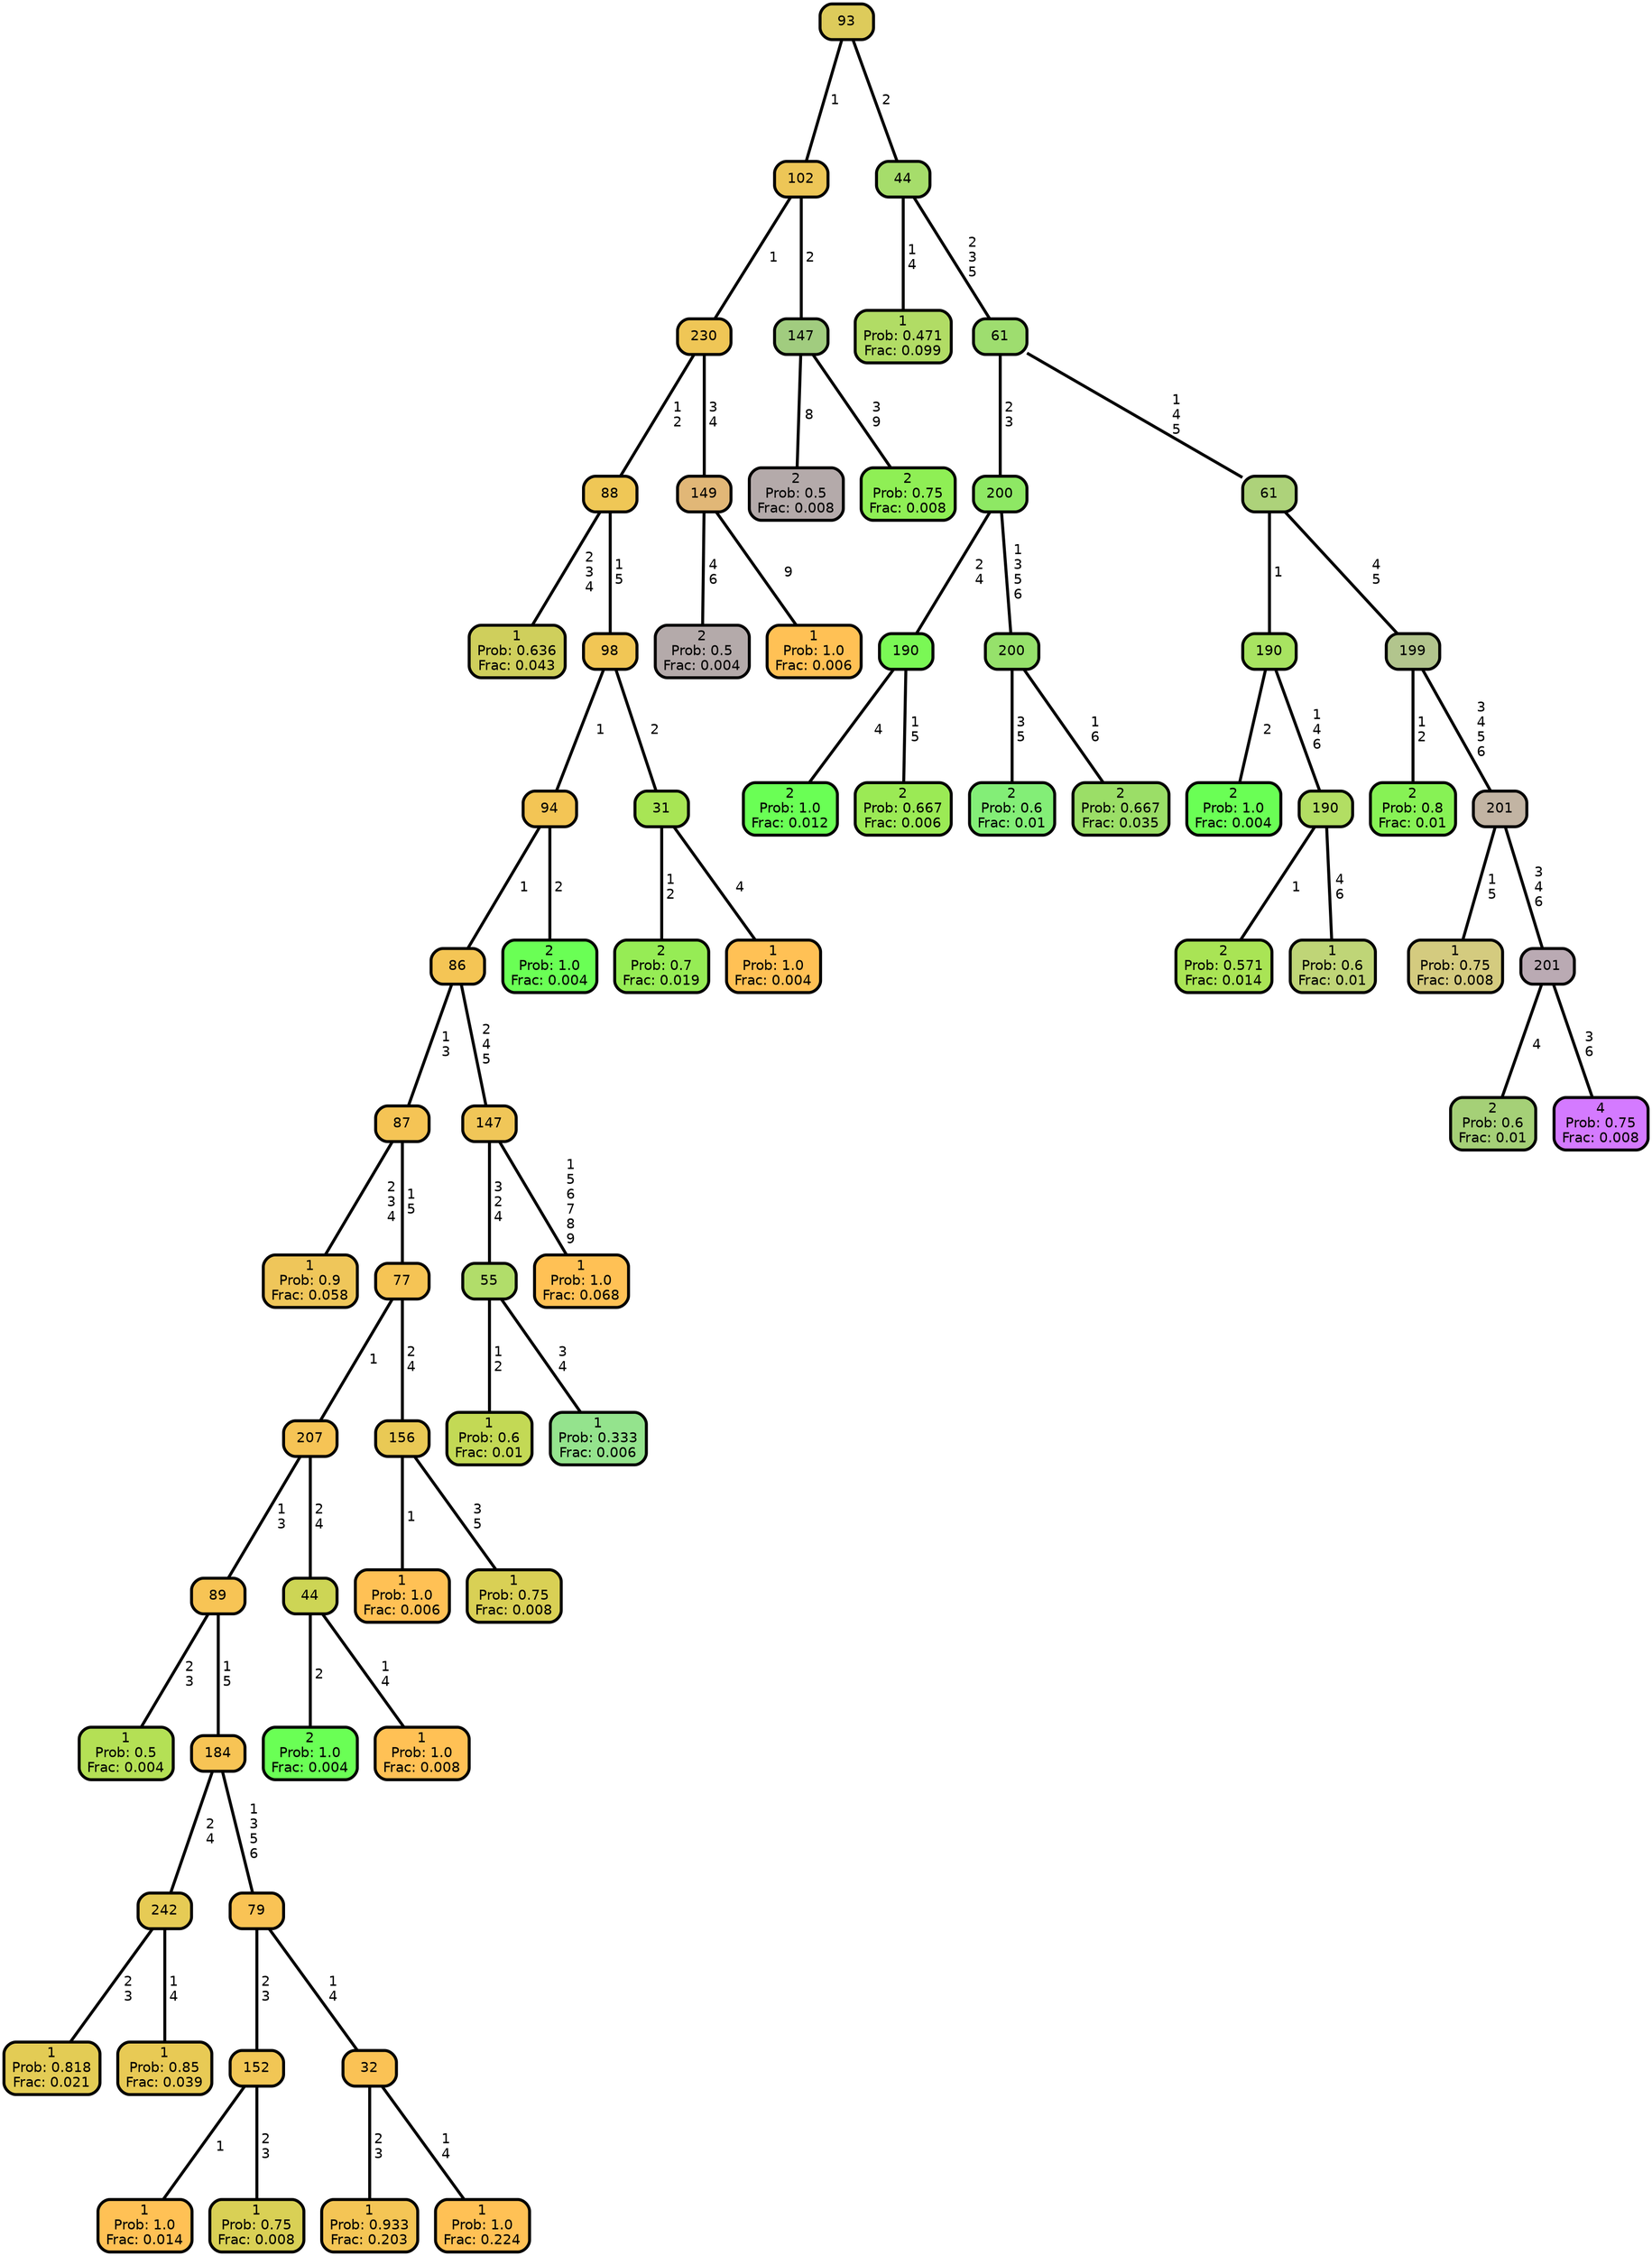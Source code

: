graph Tree {
node [shape=box, style="filled, rounded",color="black",penwidth="3",fontcolor="black",                 fontname=helvetica] ;
graph [ranksep="0 equally", splines=straight,                 bgcolor=transparent, dpi=200] ;
edge [fontname=helvetica, color=black] ;
0 [label="1
Prob: 0.636
Frac: 0.043", fillcolor="#cfcf5c"] ;
1 [label="88", fillcolor="#efc756"] ;
2 [label="1
Prob: 0.9
Frac: 0.058", fillcolor="#efc65a"] ;
3 [label="87", fillcolor="#f5c455"] ;
4 [label="1
Prob: 0.5
Frac: 0.004", fillcolor="#b4e055"] ;
5 [label="89", fillcolor="#f7c455"] ;
6 [label="1
Prob: 0.818
Frac: 0.021", fillcolor="#e3cc55"] ;
7 [label="242", fillcolor="#e6cb55"] ;
8 [label="1
Prob: 0.85
Frac: 0.039", fillcolor="#e8ca55"] ;
9 [label="184", fillcolor="#f7c455"] ;
10 [label="1
Prob: 1.0
Frac: 0.014", fillcolor="#ffc155"] ;
11 [label="152", fillcolor="#f1c655"] ;
12 [label="1
Prob: 0.75
Frac: 0.008", fillcolor="#d9d055"] ;
13 [label="79", fillcolor="#f9c355"] ;
14 [label="1
Prob: 0.933
Frac: 0.203", fillcolor="#f4c555"] ;
15 [label="32", fillcolor="#fac255"] ;
16 [label="1
Prob: 1.0
Frac: 0.224", fillcolor="#ffc155"] ;
17 [label="207", fillcolor="#f6c455"] ;
18 [label="2
Prob: 1.0
Frac: 0.004", fillcolor="#6aff55"] ;
19 [label="44", fillcolor="#cdd555"] ;
20 [label="1
Prob: 1.0
Frac: 0.008", fillcolor="#ffc155"] ;
21 [label="77", fillcolor="#f5c455"] ;
22 [label="1
Prob: 1.0
Frac: 0.006", fillcolor="#ffc155"] ;
23 [label="156", fillcolor="#e9c955"] ;
24 [label="1
Prob: 0.75
Frac: 0.008", fillcolor="#d9d055"] ;
25 [label="86", fillcolor="#f4c555"] ;
26 [label="1
Prob: 0.6
Frac: 0.01", fillcolor="#c3d955"] ;
27 [label="55", fillcolor="#b1dd6a"] ;
28 [label="1
Prob: 0.333
Frac: 0.006", fillcolor="#94e38d"] ;
29 [label="147", fillcolor="#f0c658"] ;
30 [label="1
Prob: 1.0
Frac: 0.068", fillcolor="#ffc155"] ;
31 [label="94", fillcolor="#f3c555"] ;
32 [label="2
Prob: 1.0
Frac: 0.004", fillcolor="#6aff55"] ;
33 [label="98", fillcolor="#f1c655"] ;
34 [label="2
Prob: 0.7
Frac: 0.019", fillcolor="#96ec55"] ;
35 [label="31", fillcolor="#a8e555"] ;
36 [label="1
Prob: 1.0
Frac: 0.004", fillcolor="#ffc155"] ;
37 [label="230", fillcolor="#efc656"] ;
38 [label="2
Prob: 0.5
Frac: 0.004", fillcolor="#b4aaaa"] ;
39 [label="149", fillcolor="#e1b777"] ;
40 [label="1
Prob: 1.0
Frac: 0.006", fillcolor="#ffc155"] ;
41 [label="102", fillcolor="#edc657"] ;
42 [label="2
Prob: 0.5
Frac: 0.008", fillcolor="#b4aaaa"] ;
43 [label="147", fillcolor="#a1cc7f"] ;
44 [label="2
Prob: 0.75
Frac: 0.008", fillcolor="#8fef55"] ;
45 [label="93", fillcolor="#ddcb5b"] ;
46 [label="1
Prob: 0.471
Frac: 0.099", fillcolor="#b1dc65"] ;
47 [label="44", fillcolor="#a6dd6b"] ;
48 [label="2
Prob: 1.0
Frac: 0.012", fillcolor="#6aff55"] ;
49 [label="190", fillcolor="#7af855"] ;
50 [label="2
Prob: 0.667
Frac: 0.006", fillcolor="#9bea55"] ;
51 [label="200", fillcolor="#8ee864"] ;
52 [label="2
Prob: 0.6
Frac: 0.01", fillcolor="#83ee77"] ;
53 [label="200", fillcolor="#96e16b"] ;
54 [label="2
Prob: 0.667
Frac: 0.035", fillcolor="#9bde67"] ;
55 [label="61", fillcolor="#9edd6f"] ;
56 [label="2
Prob: 1.0
Frac: 0.004", fillcolor="#6aff55"] ;
57 [label="190", fillcolor="#a8e361"] ;
58 [label="2
Prob: 0.571
Frac: 0.014", fillcolor="#a9e455"] ;
59 [label="190", fillcolor="#b2de63"] ;
60 [label="1
Prob: 0.6
Frac: 0.01", fillcolor="#bfd577"] ;
61 [label="61", fillcolor="#add27a"] ;
62 [label="2
Prob: 0.8
Frac: 0.01", fillcolor="#87f255"] ;
63 [label="199", fillcolor="#b2c58d"] ;
64 [label="1
Prob: 0.75
Frac: 0.008", fillcolor="#d4cb7f"] ;
65 [label="201", fillcolor="#c2b4a3"] ;
66 [label="2
Prob: 0.6
Frac: 0.01", fillcolor="#a5d077"] ;
67 [label="201", fillcolor="#baaab3"] ;
68 [label="4
Prob: 0.75
Frac: 0.008", fillcolor="#d47aff"] ;
1 -- 0 [label=" 2\n 3\n 4",penwidth=3] ;
1 -- 33 [label=" 1\n 5",penwidth=3] ;
3 -- 2 [label=" 2\n 3\n 4",penwidth=3] ;
3 -- 21 [label=" 1\n 5",penwidth=3] ;
5 -- 4 [label=" 2\n 3",penwidth=3] ;
5 -- 9 [label=" 1\n 5",penwidth=3] ;
7 -- 6 [label=" 2\n 3",penwidth=3] ;
7 -- 8 [label=" 1\n 4",penwidth=3] ;
9 -- 7 [label=" 2\n 4",penwidth=3] ;
9 -- 13 [label=" 1\n 3\n 5\n 6",penwidth=3] ;
11 -- 10 [label=" 1",penwidth=3] ;
11 -- 12 [label=" 2\n 3",penwidth=3] ;
13 -- 11 [label=" 2\n 3",penwidth=3] ;
13 -- 15 [label=" 1\n 4",penwidth=3] ;
15 -- 14 [label=" 2\n 3",penwidth=3] ;
15 -- 16 [label=" 1\n 4",penwidth=3] ;
17 -- 5 [label=" 1\n 3",penwidth=3] ;
17 -- 19 [label=" 2\n 4",penwidth=3] ;
19 -- 18 [label=" 2",penwidth=3] ;
19 -- 20 [label=" 1\n 4",penwidth=3] ;
21 -- 17 [label=" 1",penwidth=3] ;
21 -- 23 [label=" 2\n 4",penwidth=3] ;
23 -- 22 [label=" 1",penwidth=3] ;
23 -- 24 [label=" 3\n 5",penwidth=3] ;
25 -- 3 [label=" 1\n 3",penwidth=3] ;
25 -- 29 [label=" 2\n 4\n 5",penwidth=3] ;
27 -- 26 [label=" 1\n 2",penwidth=3] ;
27 -- 28 [label=" 3\n 4",penwidth=3] ;
29 -- 27 [label=" 3\n 2\n 4",penwidth=3] ;
29 -- 30 [label=" 1\n 5\n 6\n 7\n 8\n 9",penwidth=3] ;
31 -- 25 [label=" 1",penwidth=3] ;
31 -- 32 [label=" 2",penwidth=3] ;
33 -- 31 [label=" 1",penwidth=3] ;
33 -- 35 [label=" 2",penwidth=3] ;
35 -- 34 [label=" 1\n 2",penwidth=3] ;
35 -- 36 [label=" 4",penwidth=3] ;
37 -- 1 [label=" 1\n 2",penwidth=3] ;
37 -- 39 [label=" 3\n 4",penwidth=3] ;
39 -- 38 [label=" 4\n 6",penwidth=3] ;
39 -- 40 [label=" 9",penwidth=3] ;
41 -- 37 [label=" 1",penwidth=3] ;
41 -- 43 [label=" 2",penwidth=3] ;
43 -- 42 [label=" 8",penwidth=3] ;
43 -- 44 [label=" 3\n 9",penwidth=3] ;
45 -- 41 [label=" 1",penwidth=3] ;
45 -- 47 [label=" 2",penwidth=3] ;
47 -- 46 [label=" 1\n 4",penwidth=3] ;
47 -- 55 [label=" 2\n 3\n 5",penwidth=3] ;
49 -- 48 [label=" 4",penwidth=3] ;
49 -- 50 [label=" 1\n 5",penwidth=3] ;
51 -- 49 [label=" 2\n 4",penwidth=3] ;
51 -- 53 [label=" 1\n 3\n 5\n 6",penwidth=3] ;
53 -- 52 [label=" 3\n 5",penwidth=3] ;
53 -- 54 [label=" 1\n 6",penwidth=3] ;
55 -- 51 [label=" 2\n 3",penwidth=3] ;
55 -- 61 [label=" 1\n 4\n 5",penwidth=3] ;
57 -- 56 [label=" 2",penwidth=3] ;
57 -- 59 [label=" 1\n 4\n 6",penwidth=3] ;
59 -- 58 [label=" 1",penwidth=3] ;
59 -- 60 [label=" 4\n 6",penwidth=3] ;
61 -- 57 [label=" 1",penwidth=3] ;
61 -- 63 [label=" 4\n 5",penwidth=3] ;
63 -- 62 [label=" 1\n 2",penwidth=3] ;
63 -- 65 [label=" 3\n 4\n 5\n 6",penwidth=3] ;
65 -- 64 [label=" 1\n 5",penwidth=3] ;
65 -- 67 [label=" 3\n 4\n 6",penwidth=3] ;
67 -- 66 [label=" 4",penwidth=3] ;
67 -- 68 [label=" 3\n 6",penwidth=3] ;
{rank = same;}}